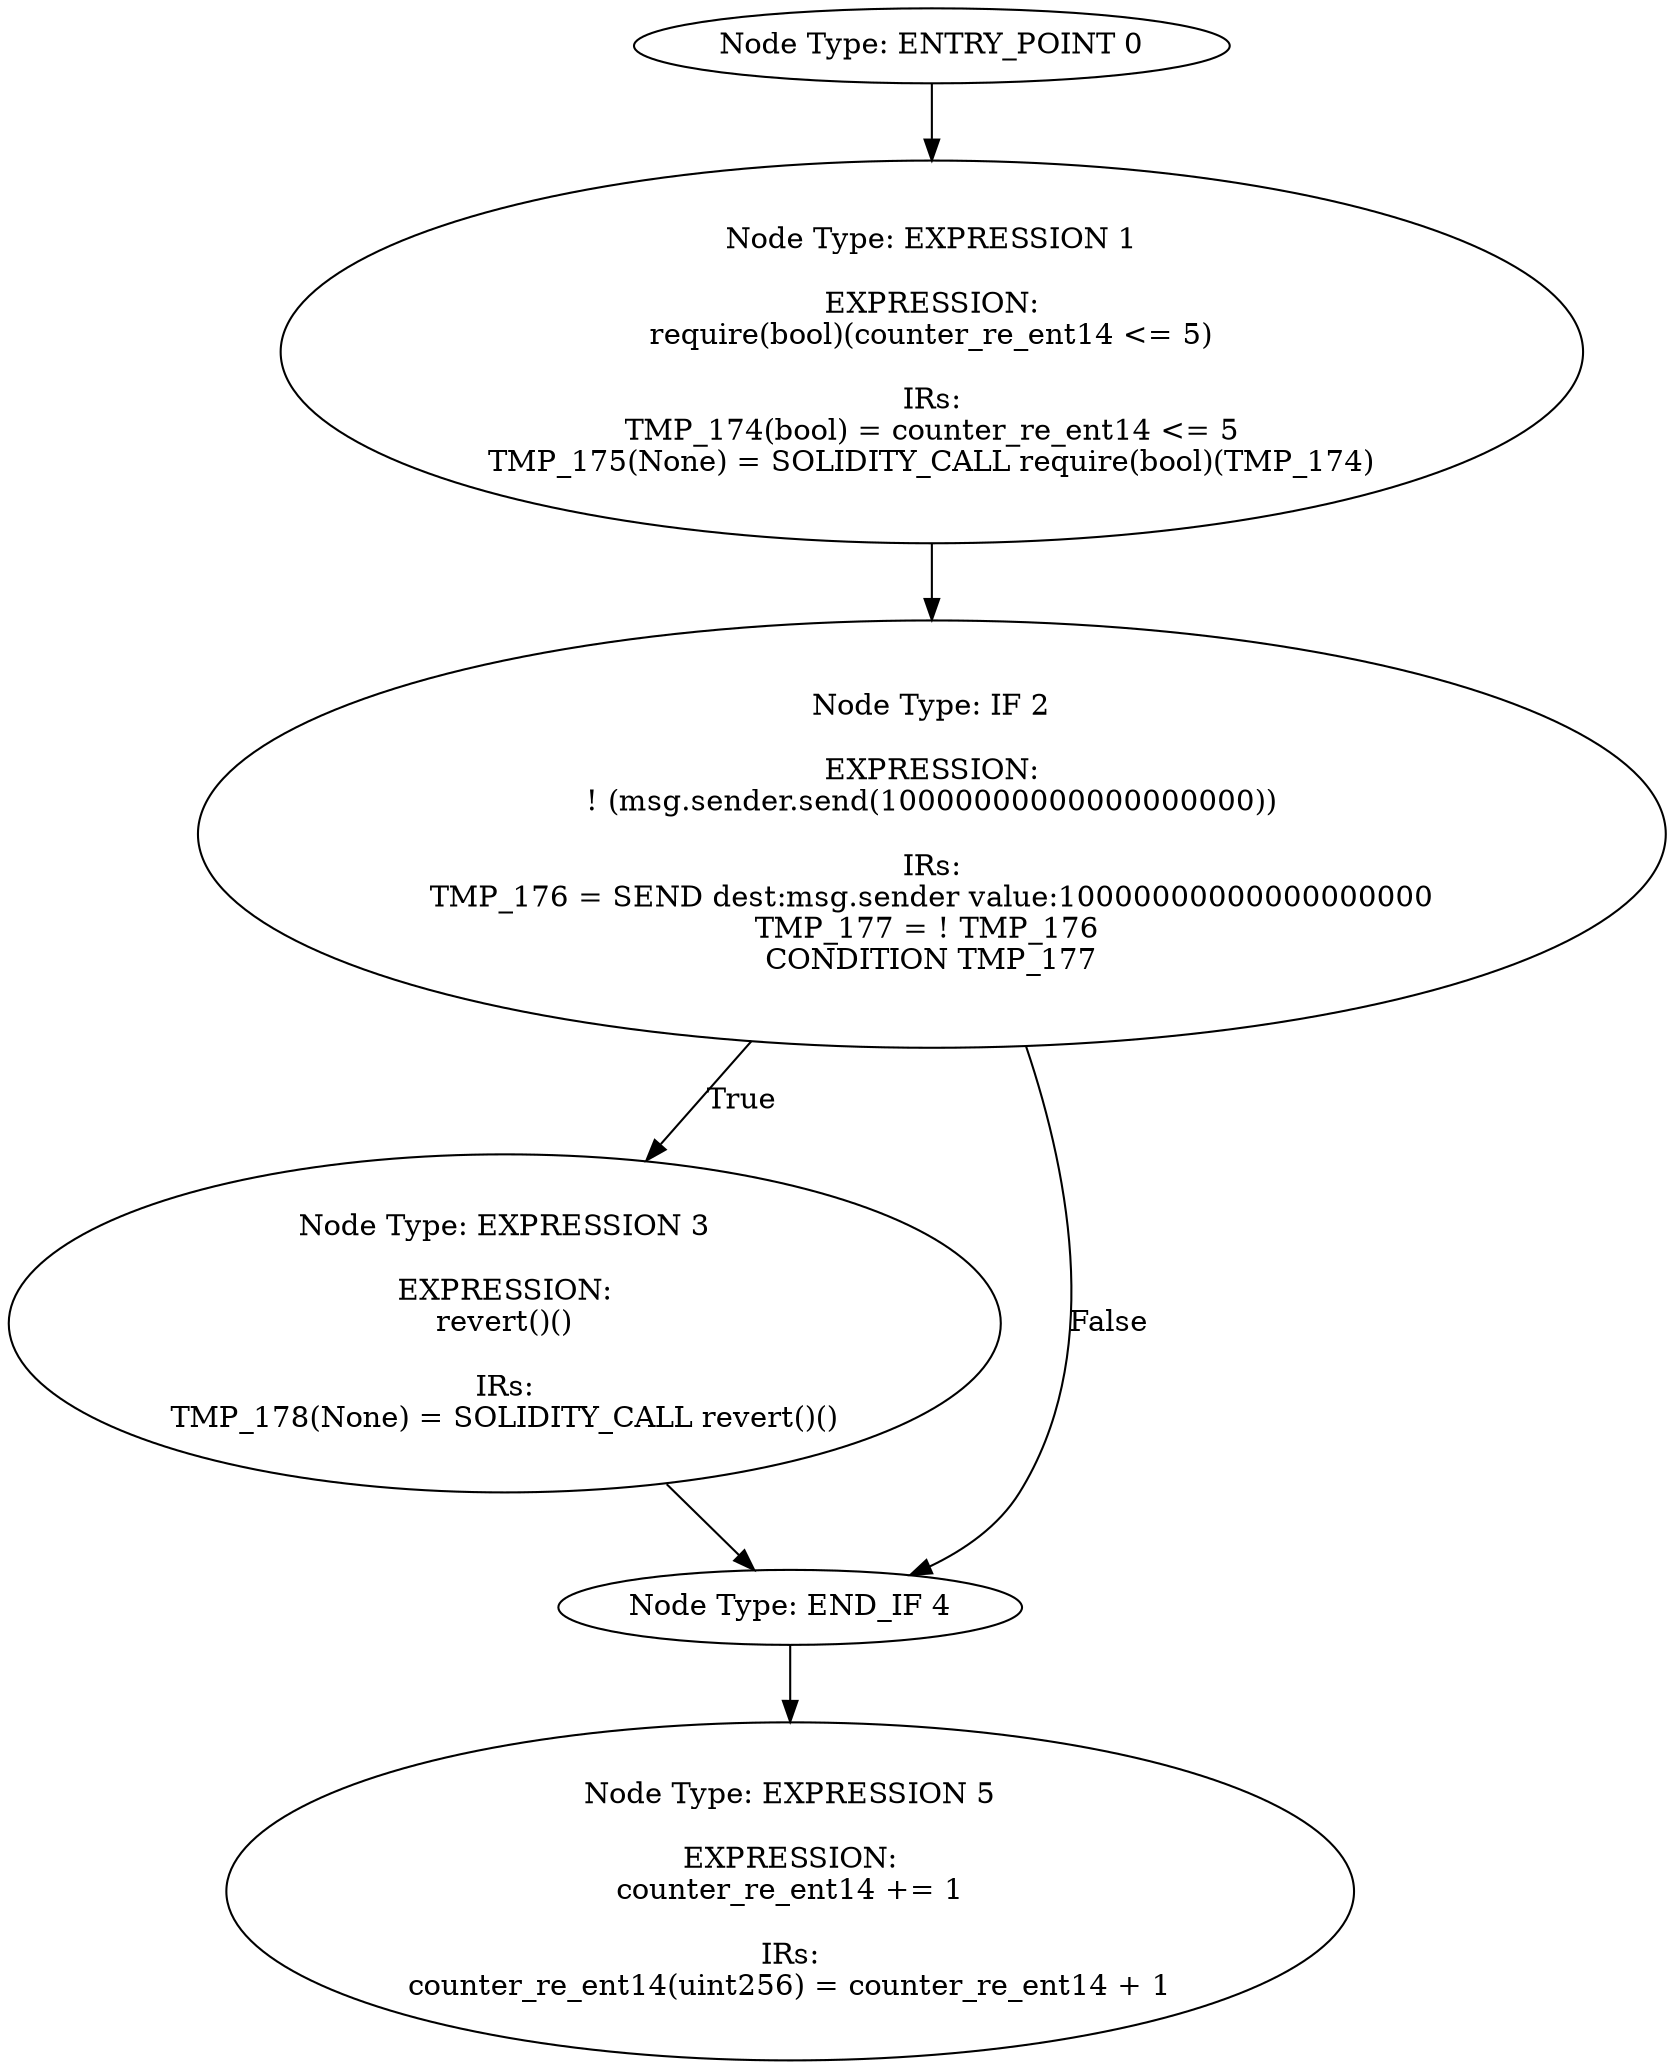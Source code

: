digraph{
0[label="Node Type: ENTRY_POINT 0
"];
0->1;
1[label="Node Type: EXPRESSION 1

EXPRESSION:
require(bool)(counter_re_ent14 <= 5)

IRs:
TMP_174(bool) = counter_re_ent14 <= 5
TMP_175(None) = SOLIDITY_CALL require(bool)(TMP_174)"];
1->2;
2[label="Node Type: IF 2

EXPRESSION:
! (msg.sender.send(10000000000000000000))

IRs:
TMP_176 = SEND dest:msg.sender value:10000000000000000000
TMP_177 = ! TMP_176 
CONDITION TMP_177"];
2->3[label="True"];
2->4[label="False"];
3[label="Node Type: EXPRESSION 3

EXPRESSION:
revert()()

IRs:
TMP_178(None) = SOLIDITY_CALL revert()()"];
3->4;
4[label="Node Type: END_IF 4
"];
4->5;
5[label="Node Type: EXPRESSION 5

EXPRESSION:
counter_re_ent14 += 1

IRs:
counter_re_ent14(uint256) = counter_re_ent14 + 1"];
}
